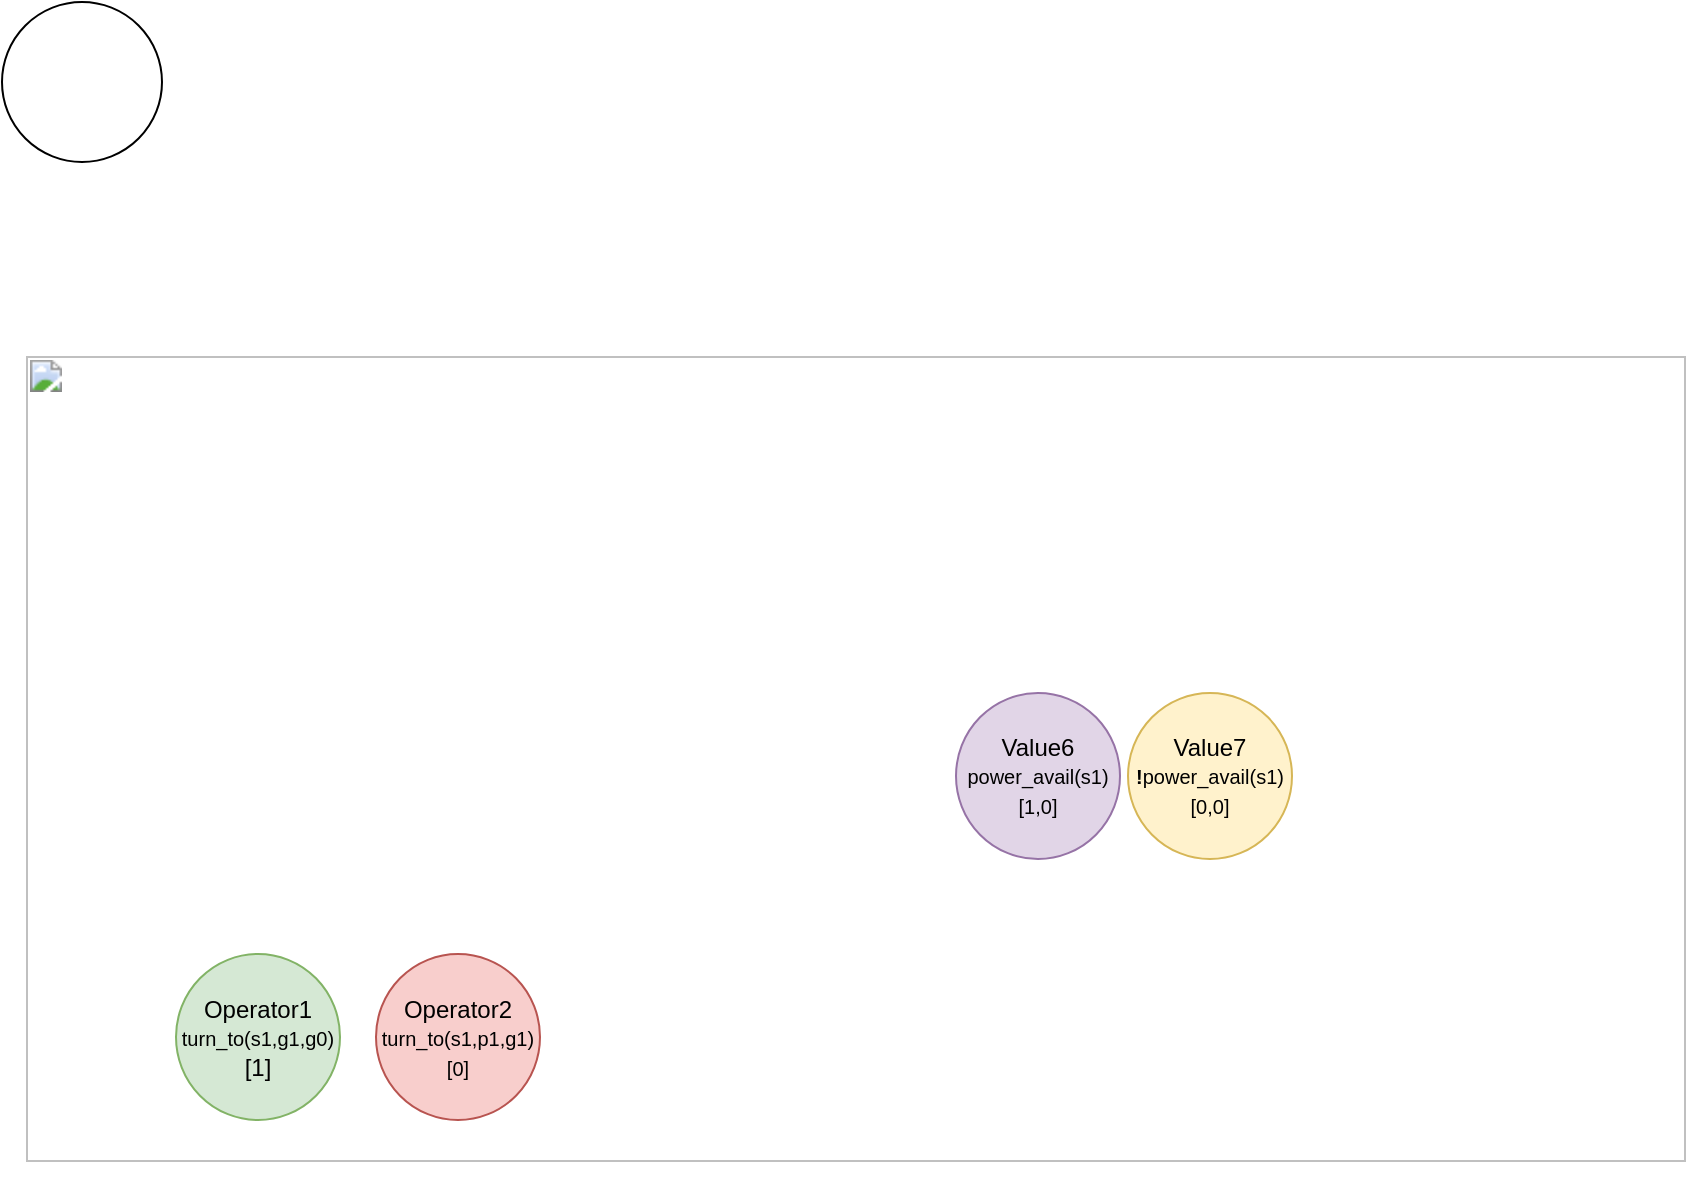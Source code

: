 <mxfile version="21.4.0" type="device">
  <diagram name="Strona-1" id="y8fOKPY7-4U3fERq27Mj">
    <mxGraphModel dx="954" dy="648" grid="1" gridSize="10" guides="1" tooltips="1" connect="1" arrows="1" fold="1" page="1" pageScale="1" pageWidth="827" pageHeight="1169" math="0" shadow="0">
      <root>
        <mxCell id="0" />
        <mxCell id="1" parent="0" />
        <mxCell id="X-eRbGDilC5veR9tW8Js-4" value="&lt;b style=&quot;font-weight:normal;&quot; id=&quot;docs-internal-guid-d59af04e-7fff-6fb4-d87c-6783514afb04&quot;&gt;&lt;img width=&quot;830px;&quot; height=&quot;403px;&quot; src=&quot;https://lh3.googleusercontent.com/ahOinqrfP0itGuSczCpoahVkyl1ijZKQcGnf0_mHRvCeAmZUo-hUhp10NqwIiJ5OCYkOAp08A81mswA116MzWfmUicgohF3LjEgQxGe2mF8AJWrsrHBPIGiSi3e0jptp7JiN_onGfnqXCf7jUIa43eb-cA=s2048&quot;&gt;&lt;/b&gt;" style="text;whiteSpace=wrap;html=1;" vertex="1" parent="1">
          <mxGeometry x="280" y="200" width="820" height="430" as="geometry" />
        </mxCell>
        <mxCell id="X-eRbGDilC5veR9tW8Js-2" value="" style="ellipse;whiteSpace=wrap;html=1;" vertex="1" parent="1">
          <mxGeometry x="270" y="30" width="80" height="80" as="geometry" />
        </mxCell>
        <mxCell id="X-eRbGDilC5veR9tW8Js-1" value="&lt;font style=&quot;&quot;&gt;Operator1&lt;br&gt;&lt;font style=&quot;font-size: 10px;&quot;&gt;turn_to(s1,g1,g0)&lt;br&gt;&lt;/font&gt;[1]&lt;br&gt;&lt;/font&gt;" style="ellipse;whiteSpace=wrap;html=1;fillColor=#d5e8d4;strokeColor=#82b366;" vertex="1" parent="1">
          <mxGeometry x="357" y="506" width="82" height="83" as="geometry" />
        </mxCell>
        <mxCell id="X-eRbGDilC5veR9tW8Js-5" value="&lt;font style=&quot;&quot;&gt;&lt;font style=&quot;font-size: 12px;&quot;&gt;Value6&lt;/font&gt;&lt;br&gt;&lt;span style=&quot;font-size: 10px;&quot;&gt;power_avail(s1)&lt;/span&gt;&lt;br&gt;&lt;span style=&quot;font-size: 10px;&quot;&gt;[1,0]&lt;/span&gt;&lt;br&gt;&lt;/font&gt;" style="ellipse;whiteSpace=wrap;html=1;fillColor=#e1d5e7;strokeColor=#9673a6;" vertex="1" parent="1">
          <mxGeometry x="747" y="375.5" width="82" height="83" as="geometry" />
        </mxCell>
        <mxCell id="X-eRbGDilC5veR9tW8Js-6" value="&lt;font style=&quot;&quot;&gt;&lt;font style=&quot;font-size: 12px;&quot;&gt;Value7&lt;/font&gt;&lt;br&gt;&lt;span style=&quot;font-size: 10px;&quot;&gt;&lt;b&gt;!&lt;/b&gt;power_avail(s1)&lt;/span&gt;&lt;br&gt;&lt;span style=&quot;font-size: 10px;&quot;&gt;[0,0]&lt;/span&gt;&lt;br&gt;&lt;/font&gt;" style="ellipse;whiteSpace=wrap;html=1;fillColor=#fff2cc;strokeColor=#d6b656;" vertex="1" parent="1">
          <mxGeometry x="833" y="375.5" width="82" height="83" as="geometry" />
        </mxCell>
        <mxCell id="X-eRbGDilC5veR9tW8Js-7" value="&lt;font style=&quot;&quot;&gt;&lt;font style=&quot;font-size: 12px;&quot;&gt;Operator2&lt;/font&gt;&lt;br&gt;&lt;span style=&quot;font-size: 10px;&quot;&gt;turn_to(s1,p1,g1)&lt;/span&gt;&lt;br&gt;&lt;span style=&quot;font-size: 10px;&quot;&gt;[0]&lt;/span&gt;&lt;br&gt;&lt;/font&gt;" style="ellipse;whiteSpace=wrap;html=1;fillColor=#f8cecc;strokeColor=#b85450;" vertex="1" parent="1">
          <mxGeometry x="457" y="506" width="82" height="83" as="geometry" />
        </mxCell>
      </root>
    </mxGraphModel>
  </diagram>
</mxfile>
